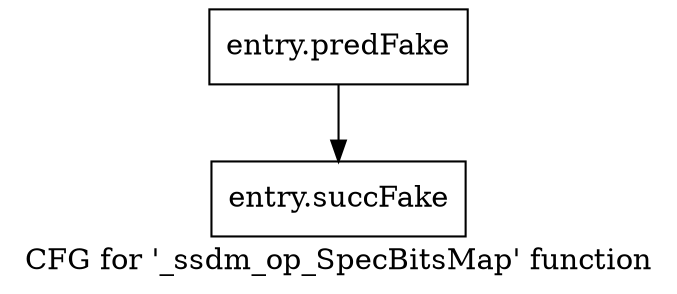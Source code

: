 digraph "CFG for '_ssdm_op_SpecBitsMap' function" {
	label="CFG for '_ssdm_op_SpecBitsMap' function";

	Node0x46bdae0 [shape=record,filename="",linenumber="",label="{entry.predFake}"];
	Node0x46bdae0 -> Node0x46f8230[ callList="" memoryops="" filename=""];
	Node0x46f8230 [shape=record,filename="",linenumber="",label="{entry.succFake}"];
}
